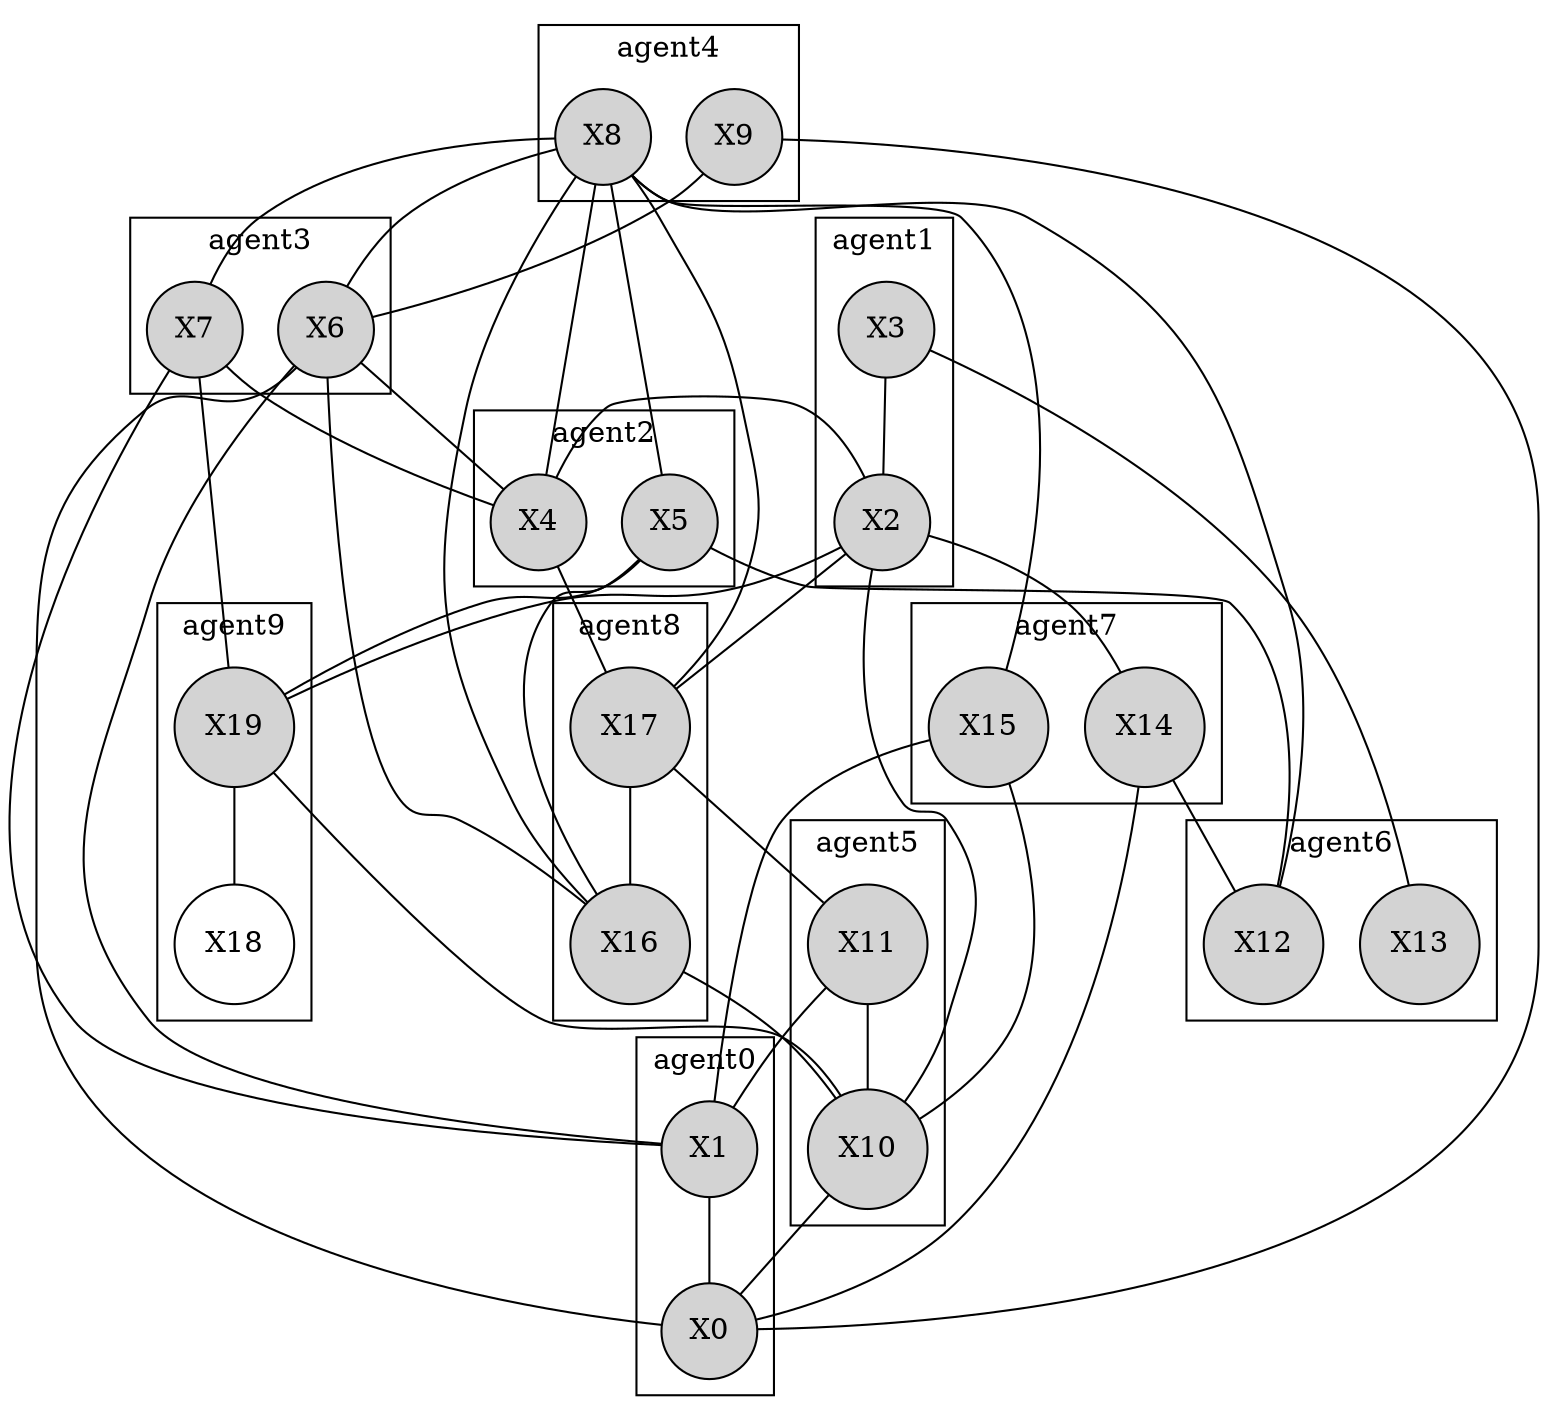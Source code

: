 graph {
	node [shape = "circle"];
	subgraph cluster_agent6 {
		label = agent6;
		X12 [style="filled"];
		X13 [style="filled"];
	}
	subgraph cluster_agent5 {
		label = agent5;
		X10 [style="filled"];
		X11 [style="filled"];
	}
	subgraph cluster_agent8 {
		label = agent8;
		X16 [style="filled"];
		X17 [style="filled"];
	}
	subgraph cluster_agent7 {
		label = agent7;
		X14 [style="filled"];
		X15 [style="filled"];
	}
	subgraph cluster_agent9 {
		label = agent9;
		X19 [style="filled"];
		X18;
	}
	subgraph cluster_agent0 {
		label = agent0;
		X0 [style="filled"];
		X1 [style="filled"];
	}
	subgraph cluster_agent2 {
		label = agent2;
		X4 [style="filled"];
		X5 [style="filled"];
	}
	subgraph cluster_agent1 {
		label = agent1;
		X2 [style="filled"];
		X3 [style="filled"];
	}
	subgraph cluster_agent4 {
		label = agent4;
		X8 [style="filled"];
		X9 [style="filled"];
	}
	subgraph cluster_agent3 {
		label = agent3;
		X6 [style="filled"];
		X7 [style="filled"];
	}


	X8 -- X12;
	X8 -- X4;
	X8 -- X16;
	X8 -- X5;
	X8 -- X15;
	X8 -- X6;
	X8 -- X7;
	X8 -- X17;
	X9 -- X0;
	X9 -- X6;
	X19 -- X10;
	X19 -- X18;
	X10 -- X0;
	X1 -- X0;
	X11 -- X10;
	X11 -- X1;
	X2 -- X19;
	X2 -- X10;
	X2 -- X14;
	X2 -- X17;
	X14 -- X0;
	X14 -- X12;
	X3 -- X2;
	X3 -- X13;
	X4 -- X2;
	X4 -- X17;
	X16 -- X10;
	X5 -- X19;
	X5 -- X12;
	X5 -- X16;
	X15 -- X10;
	X15 -- X1;
	X6 -- X0;
	X6 -- X1;
	X6 -- X16;
	X6 -- X4;
	X7 -- X19;
	X7 -- X1;
	X7 -- X4;
	X17 -- X11;
	X17 -- X16;
}

